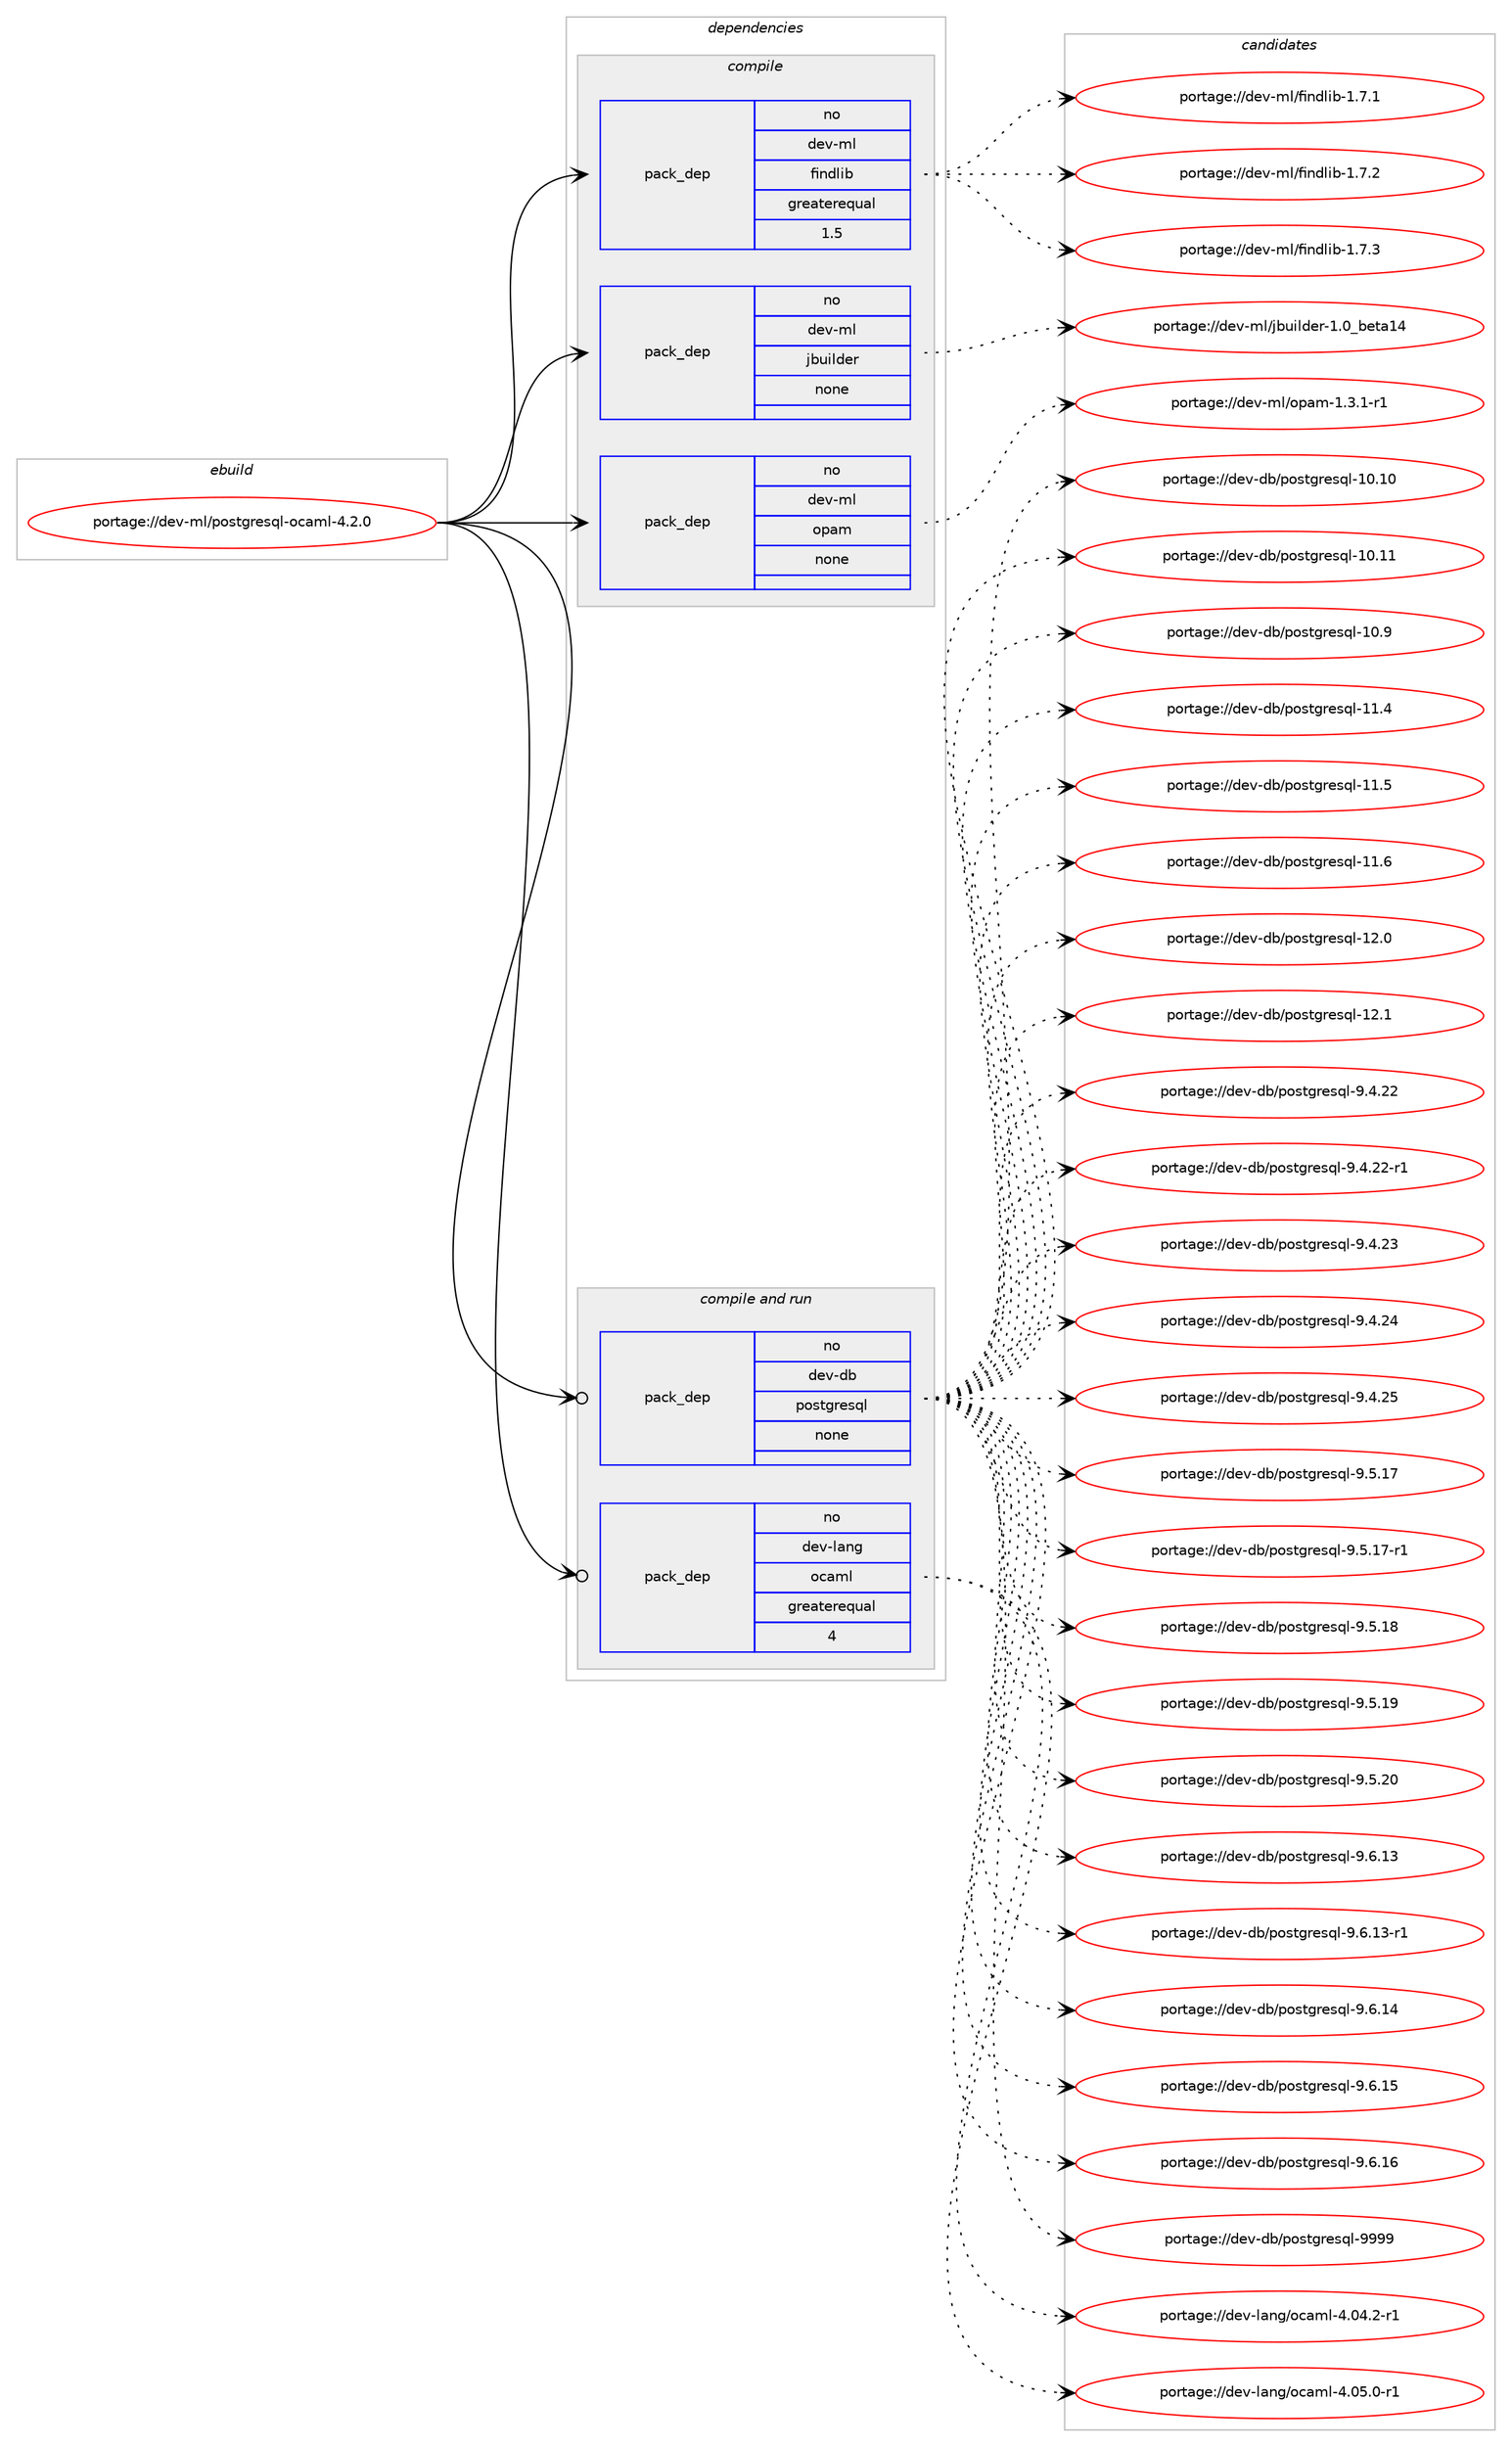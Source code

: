digraph prolog {

# *************
# Graph options
# *************

newrank=true;
concentrate=true;
compound=true;
graph [rankdir=LR,fontname=Helvetica,fontsize=10,ranksep=1.5];#, ranksep=2.5, nodesep=0.2];
edge  [arrowhead=vee];
node  [fontname=Helvetica,fontsize=10];

# **********
# The ebuild
# **********

subgraph cluster_leftcol {
color=gray;
rank=same;
label=<<i>ebuild</i>>;
id [label="portage://dev-ml/postgresql-ocaml-4.2.0", color=red, width=4, href="../dev-ml/postgresql-ocaml-4.2.0.svg"];
}

# ****************
# The dependencies
# ****************

subgraph cluster_midcol {
color=gray;
label=<<i>dependencies</i>>;
subgraph cluster_compile {
fillcolor="#eeeeee";
style=filled;
label=<<i>compile</i>>;
subgraph pack81969 {
dependency107629 [label=<<TABLE BORDER="0" CELLBORDER="1" CELLSPACING="0" CELLPADDING="4" WIDTH="220"><TR><TD ROWSPAN="6" CELLPADDING="30">pack_dep</TD></TR><TR><TD WIDTH="110">no</TD></TR><TR><TD>dev-ml</TD></TR><TR><TD>findlib</TD></TR><TR><TD>greaterequal</TD></TR><TR><TD>1.5</TD></TR></TABLE>>, shape=none, color=blue];
}
id:e -> dependency107629:w [weight=20,style="solid",arrowhead="vee"];
subgraph pack81970 {
dependency107630 [label=<<TABLE BORDER="0" CELLBORDER="1" CELLSPACING="0" CELLPADDING="4" WIDTH="220"><TR><TD ROWSPAN="6" CELLPADDING="30">pack_dep</TD></TR><TR><TD WIDTH="110">no</TD></TR><TR><TD>dev-ml</TD></TR><TR><TD>jbuilder</TD></TR><TR><TD>none</TD></TR><TR><TD></TD></TR></TABLE>>, shape=none, color=blue];
}
id:e -> dependency107630:w [weight=20,style="solid",arrowhead="vee"];
subgraph pack81971 {
dependency107631 [label=<<TABLE BORDER="0" CELLBORDER="1" CELLSPACING="0" CELLPADDING="4" WIDTH="220"><TR><TD ROWSPAN="6" CELLPADDING="30">pack_dep</TD></TR><TR><TD WIDTH="110">no</TD></TR><TR><TD>dev-ml</TD></TR><TR><TD>opam</TD></TR><TR><TD>none</TD></TR><TR><TD></TD></TR></TABLE>>, shape=none, color=blue];
}
id:e -> dependency107631:w [weight=20,style="solid",arrowhead="vee"];
}
subgraph cluster_compileandrun {
fillcolor="#eeeeee";
style=filled;
label=<<i>compile and run</i>>;
subgraph pack81972 {
dependency107632 [label=<<TABLE BORDER="0" CELLBORDER="1" CELLSPACING="0" CELLPADDING="4" WIDTH="220"><TR><TD ROWSPAN="6" CELLPADDING="30">pack_dep</TD></TR><TR><TD WIDTH="110">no</TD></TR><TR><TD>dev-db</TD></TR><TR><TD>postgresql</TD></TR><TR><TD>none</TD></TR><TR><TD></TD></TR></TABLE>>, shape=none, color=blue];
}
id:e -> dependency107632:w [weight=20,style="solid",arrowhead="odotvee"];
subgraph pack81973 {
dependency107633 [label=<<TABLE BORDER="0" CELLBORDER="1" CELLSPACING="0" CELLPADDING="4" WIDTH="220"><TR><TD ROWSPAN="6" CELLPADDING="30">pack_dep</TD></TR><TR><TD WIDTH="110">no</TD></TR><TR><TD>dev-lang</TD></TR><TR><TD>ocaml</TD></TR><TR><TD>greaterequal</TD></TR><TR><TD>4</TD></TR></TABLE>>, shape=none, color=blue];
}
id:e -> dependency107633:w [weight=20,style="solid",arrowhead="odotvee"];
}
subgraph cluster_run {
fillcolor="#eeeeee";
style=filled;
label=<<i>run</i>>;
}
}

# **************
# The candidates
# **************

subgraph cluster_choices {
rank=same;
color=gray;
label=<<i>candidates</i>>;

subgraph choice81969 {
color=black;
nodesep=1;
choiceportage100101118451091084710210511010010810598454946554649 [label="portage://dev-ml/findlib-1.7.1", color=red, width=4,href="../dev-ml/findlib-1.7.1.svg"];
choiceportage100101118451091084710210511010010810598454946554650 [label="portage://dev-ml/findlib-1.7.2", color=red, width=4,href="../dev-ml/findlib-1.7.2.svg"];
choiceportage100101118451091084710210511010010810598454946554651 [label="portage://dev-ml/findlib-1.7.3", color=red, width=4,href="../dev-ml/findlib-1.7.3.svg"];
dependency107629:e -> choiceportage100101118451091084710210511010010810598454946554649:w [style=dotted,weight="100"];
dependency107629:e -> choiceportage100101118451091084710210511010010810598454946554650:w [style=dotted,weight="100"];
dependency107629:e -> choiceportage100101118451091084710210511010010810598454946554651:w [style=dotted,weight="100"];
}
subgraph choice81970 {
color=black;
nodesep=1;
choiceportage100101118451091084710698117105108100101114454946489598101116974952 [label="portage://dev-ml/jbuilder-1.0_beta14", color=red, width=4,href="../dev-ml/jbuilder-1.0_beta14.svg"];
dependency107630:e -> choiceportage100101118451091084710698117105108100101114454946489598101116974952:w [style=dotted,weight="100"];
}
subgraph choice81971 {
color=black;
nodesep=1;
choiceportage1001011184510910847111112971094549465146494511449 [label="portage://dev-ml/opam-1.3.1-r1", color=red, width=4,href="../dev-ml/opam-1.3.1-r1.svg"];
dependency107631:e -> choiceportage1001011184510910847111112971094549465146494511449:w [style=dotted,weight="100"];
}
subgraph choice81972 {
color=black;
nodesep=1;
choiceportage100101118451009847112111115116103114101115113108454948464948 [label="portage://dev-db/postgresql-10.10", color=red, width=4,href="../dev-db/postgresql-10.10.svg"];
choiceportage100101118451009847112111115116103114101115113108454948464949 [label="portage://dev-db/postgresql-10.11", color=red, width=4,href="../dev-db/postgresql-10.11.svg"];
choiceportage1001011184510098471121111151161031141011151131084549484657 [label="portage://dev-db/postgresql-10.9", color=red, width=4,href="../dev-db/postgresql-10.9.svg"];
choiceportage1001011184510098471121111151161031141011151131084549494652 [label="portage://dev-db/postgresql-11.4", color=red, width=4,href="../dev-db/postgresql-11.4.svg"];
choiceportage1001011184510098471121111151161031141011151131084549494653 [label="portage://dev-db/postgresql-11.5", color=red, width=4,href="../dev-db/postgresql-11.5.svg"];
choiceportage1001011184510098471121111151161031141011151131084549494654 [label="portage://dev-db/postgresql-11.6", color=red, width=4,href="../dev-db/postgresql-11.6.svg"];
choiceportage1001011184510098471121111151161031141011151131084549504648 [label="portage://dev-db/postgresql-12.0", color=red, width=4,href="../dev-db/postgresql-12.0.svg"];
choiceportage1001011184510098471121111151161031141011151131084549504649 [label="portage://dev-db/postgresql-12.1", color=red, width=4,href="../dev-db/postgresql-12.1.svg"];
choiceportage10010111845100984711211111511610311410111511310845574652465050 [label="portage://dev-db/postgresql-9.4.22", color=red, width=4,href="../dev-db/postgresql-9.4.22.svg"];
choiceportage100101118451009847112111115116103114101115113108455746524650504511449 [label="portage://dev-db/postgresql-9.4.22-r1", color=red, width=4,href="../dev-db/postgresql-9.4.22-r1.svg"];
choiceportage10010111845100984711211111511610311410111511310845574652465051 [label="portage://dev-db/postgresql-9.4.23", color=red, width=4,href="../dev-db/postgresql-9.4.23.svg"];
choiceportage10010111845100984711211111511610311410111511310845574652465052 [label="portage://dev-db/postgresql-9.4.24", color=red, width=4,href="../dev-db/postgresql-9.4.24.svg"];
choiceportage10010111845100984711211111511610311410111511310845574652465053 [label="portage://dev-db/postgresql-9.4.25", color=red, width=4,href="../dev-db/postgresql-9.4.25.svg"];
choiceportage10010111845100984711211111511610311410111511310845574653464955 [label="portage://dev-db/postgresql-9.5.17", color=red, width=4,href="../dev-db/postgresql-9.5.17.svg"];
choiceportage100101118451009847112111115116103114101115113108455746534649554511449 [label="portage://dev-db/postgresql-9.5.17-r1", color=red, width=4,href="../dev-db/postgresql-9.5.17-r1.svg"];
choiceportage10010111845100984711211111511610311410111511310845574653464956 [label="portage://dev-db/postgresql-9.5.18", color=red, width=4,href="../dev-db/postgresql-9.5.18.svg"];
choiceportage10010111845100984711211111511610311410111511310845574653464957 [label="portage://dev-db/postgresql-9.5.19", color=red, width=4,href="../dev-db/postgresql-9.5.19.svg"];
choiceportage10010111845100984711211111511610311410111511310845574653465048 [label="portage://dev-db/postgresql-9.5.20", color=red, width=4,href="../dev-db/postgresql-9.5.20.svg"];
choiceportage10010111845100984711211111511610311410111511310845574654464951 [label="portage://dev-db/postgresql-9.6.13", color=red, width=4,href="../dev-db/postgresql-9.6.13.svg"];
choiceportage100101118451009847112111115116103114101115113108455746544649514511449 [label="portage://dev-db/postgresql-9.6.13-r1", color=red, width=4,href="../dev-db/postgresql-9.6.13-r1.svg"];
choiceportage10010111845100984711211111511610311410111511310845574654464952 [label="portage://dev-db/postgresql-9.6.14", color=red, width=4,href="../dev-db/postgresql-9.6.14.svg"];
choiceportage10010111845100984711211111511610311410111511310845574654464953 [label="portage://dev-db/postgresql-9.6.15", color=red, width=4,href="../dev-db/postgresql-9.6.15.svg"];
choiceportage10010111845100984711211111511610311410111511310845574654464954 [label="portage://dev-db/postgresql-9.6.16", color=red, width=4,href="../dev-db/postgresql-9.6.16.svg"];
choiceportage1001011184510098471121111151161031141011151131084557575757 [label="portage://dev-db/postgresql-9999", color=red, width=4,href="../dev-db/postgresql-9999.svg"];
dependency107632:e -> choiceportage100101118451009847112111115116103114101115113108454948464948:w [style=dotted,weight="100"];
dependency107632:e -> choiceportage100101118451009847112111115116103114101115113108454948464949:w [style=dotted,weight="100"];
dependency107632:e -> choiceportage1001011184510098471121111151161031141011151131084549484657:w [style=dotted,weight="100"];
dependency107632:e -> choiceportage1001011184510098471121111151161031141011151131084549494652:w [style=dotted,weight="100"];
dependency107632:e -> choiceportage1001011184510098471121111151161031141011151131084549494653:w [style=dotted,weight="100"];
dependency107632:e -> choiceportage1001011184510098471121111151161031141011151131084549494654:w [style=dotted,weight="100"];
dependency107632:e -> choiceportage1001011184510098471121111151161031141011151131084549504648:w [style=dotted,weight="100"];
dependency107632:e -> choiceportage1001011184510098471121111151161031141011151131084549504649:w [style=dotted,weight="100"];
dependency107632:e -> choiceportage10010111845100984711211111511610311410111511310845574652465050:w [style=dotted,weight="100"];
dependency107632:e -> choiceportage100101118451009847112111115116103114101115113108455746524650504511449:w [style=dotted,weight="100"];
dependency107632:e -> choiceportage10010111845100984711211111511610311410111511310845574652465051:w [style=dotted,weight="100"];
dependency107632:e -> choiceportage10010111845100984711211111511610311410111511310845574652465052:w [style=dotted,weight="100"];
dependency107632:e -> choiceportage10010111845100984711211111511610311410111511310845574652465053:w [style=dotted,weight="100"];
dependency107632:e -> choiceportage10010111845100984711211111511610311410111511310845574653464955:w [style=dotted,weight="100"];
dependency107632:e -> choiceportage100101118451009847112111115116103114101115113108455746534649554511449:w [style=dotted,weight="100"];
dependency107632:e -> choiceportage10010111845100984711211111511610311410111511310845574653464956:w [style=dotted,weight="100"];
dependency107632:e -> choiceportage10010111845100984711211111511610311410111511310845574653464957:w [style=dotted,weight="100"];
dependency107632:e -> choiceportage10010111845100984711211111511610311410111511310845574653465048:w [style=dotted,weight="100"];
dependency107632:e -> choiceportage10010111845100984711211111511610311410111511310845574654464951:w [style=dotted,weight="100"];
dependency107632:e -> choiceportage100101118451009847112111115116103114101115113108455746544649514511449:w [style=dotted,weight="100"];
dependency107632:e -> choiceportage10010111845100984711211111511610311410111511310845574654464952:w [style=dotted,weight="100"];
dependency107632:e -> choiceportage10010111845100984711211111511610311410111511310845574654464953:w [style=dotted,weight="100"];
dependency107632:e -> choiceportage10010111845100984711211111511610311410111511310845574654464954:w [style=dotted,weight="100"];
dependency107632:e -> choiceportage1001011184510098471121111151161031141011151131084557575757:w [style=dotted,weight="100"];
}
subgraph choice81973 {
color=black;
nodesep=1;
choiceportage1001011184510897110103471119997109108455246485246504511449 [label="portage://dev-lang/ocaml-4.04.2-r1", color=red, width=4,href="../dev-lang/ocaml-4.04.2-r1.svg"];
choiceportage1001011184510897110103471119997109108455246485346484511449 [label="portage://dev-lang/ocaml-4.05.0-r1", color=red, width=4,href="../dev-lang/ocaml-4.05.0-r1.svg"];
dependency107633:e -> choiceportage1001011184510897110103471119997109108455246485246504511449:w [style=dotted,weight="100"];
dependency107633:e -> choiceportage1001011184510897110103471119997109108455246485346484511449:w [style=dotted,weight="100"];
}
}

}
